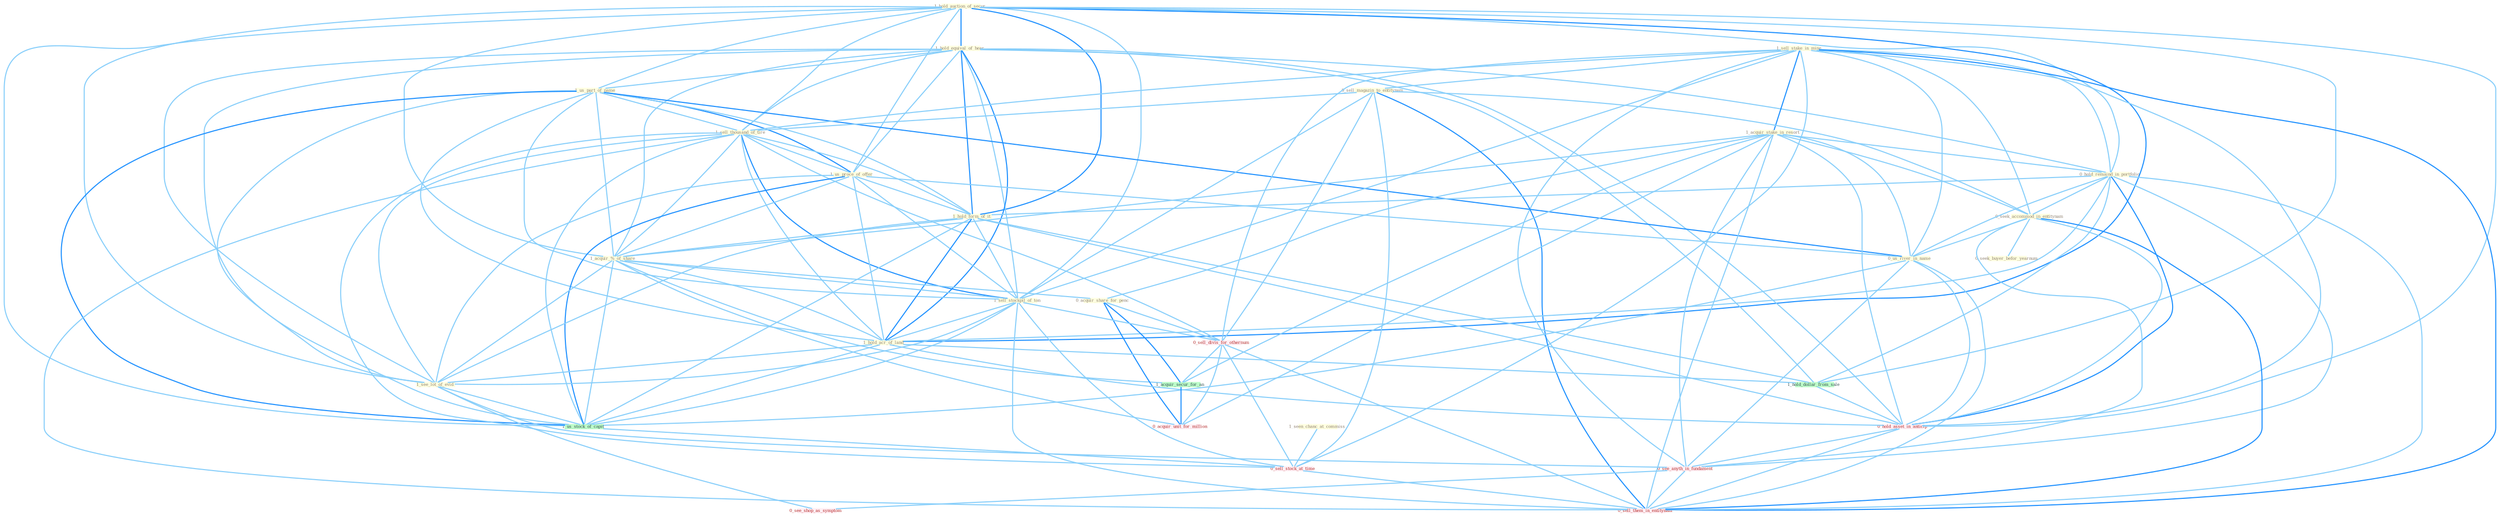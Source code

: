 Graph G{ 
    node
    [shape=polygon,style=filled,width=.5,height=.06,color="#BDFCC9",fixedsize=true,fontsize=4,
    fontcolor="#2f4f4f"];
    {node
    [color="#ffffe0", fontcolor="#8b7d6b"] "1_hold_auction_of_secur " "1_seen_chanc_at_commiss " "1_hold_equival_of_hear " "1_us_part_of_name " "1_sell_stake_in_mine " "0_sell_magazin_to_entitynam " "1_acquir_stake_in_resort " "0_hold_remaind_in_portfolio " "1_sell_thousand_of_tire " "1_us_proce_of_offer " "1_hold_form_of_it " "0_seek_accommod_in_entitynam " "1_acquir_%_of_share " "0_us_river_in_name " "0_acquir_share_for_penc " "1_sell_stockpil_of_ton " "0_seek_buyer_befor_yearnum " "1_hold_acr_of_land " "1_see_lot_of_evid "}
{node [color="#fff0f5", fontcolor="#b22222"] "0_sell_divis_for_othernum " "0_hold_asset_in_anticip " "0_sell_stock_at_time " "0_see_anyth_in_fundament " "0_acquir_unit_for_million " "0_see_shop_as_symptom " "0_sell_them_in_entitynam "}
edge [color="#B0E2FF"];

	"1_hold_auction_of_secur " -- "1_hold_equival_of_hear " [w="2", color="#1e90ff" , len=0.8];
	"1_hold_auction_of_secur " -- "1_us_part_of_name " [w="1", color="#87cefa" ];
	"1_hold_auction_of_secur " -- "0_hold_remaind_in_portfolio " [w="1", color="#87cefa" ];
	"1_hold_auction_of_secur " -- "1_sell_thousand_of_tire " [w="1", color="#87cefa" ];
	"1_hold_auction_of_secur " -- "1_us_proce_of_offer " [w="1", color="#87cefa" ];
	"1_hold_auction_of_secur " -- "1_hold_form_of_it " [w="2", color="#1e90ff" , len=0.8];
	"1_hold_auction_of_secur " -- "1_acquir_%_of_share " [w="1", color="#87cefa" ];
	"1_hold_auction_of_secur " -- "1_sell_stockpil_of_ton " [w="1", color="#87cefa" ];
	"1_hold_auction_of_secur " -- "1_hold_acr_of_land " [w="2", color="#1e90ff" , len=0.8];
	"1_hold_auction_of_secur " -- "1_see_lot_of_evid " [w="1", color="#87cefa" ];
	"1_hold_auction_of_secur " -- "1_us_stock_of_capit " [w="1", color="#87cefa" ];
	"1_hold_auction_of_secur " -- "1_hold_dollar_from_sale " [w="1", color="#87cefa" ];
	"1_hold_auction_of_secur " -- "0_hold_asset_in_anticip " [w="1", color="#87cefa" ];
	"1_seen_chanc_at_commiss " -- "0_sell_stock_at_time " [w="1", color="#87cefa" ];
	"1_hold_equival_of_hear " -- "1_us_part_of_name " [w="1", color="#87cefa" ];
	"1_hold_equival_of_hear " -- "0_hold_remaind_in_portfolio " [w="1", color="#87cefa" ];
	"1_hold_equival_of_hear " -- "1_sell_thousand_of_tire " [w="1", color="#87cefa" ];
	"1_hold_equival_of_hear " -- "1_us_proce_of_offer " [w="1", color="#87cefa" ];
	"1_hold_equival_of_hear " -- "1_hold_form_of_it " [w="2", color="#1e90ff" , len=0.8];
	"1_hold_equival_of_hear " -- "1_acquir_%_of_share " [w="1", color="#87cefa" ];
	"1_hold_equival_of_hear " -- "1_sell_stockpil_of_ton " [w="1", color="#87cefa" ];
	"1_hold_equival_of_hear " -- "1_hold_acr_of_land " [w="2", color="#1e90ff" , len=0.8];
	"1_hold_equival_of_hear " -- "1_see_lot_of_evid " [w="1", color="#87cefa" ];
	"1_hold_equival_of_hear " -- "1_us_stock_of_capit " [w="1", color="#87cefa" ];
	"1_hold_equival_of_hear " -- "1_hold_dollar_from_sale " [w="1", color="#87cefa" ];
	"1_hold_equival_of_hear " -- "0_hold_asset_in_anticip " [w="1", color="#87cefa" ];
	"1_us_part_of_name " -- "1_sell_thousand_of_tire " [w="1", color="#87cefa" ];
	"1_us_part_of_name " -- "1_us_proce_of_offer " [w="2", color="#1e90ff" , len=0.8];
	"1_us_part_of_name " -- "1_hold_form_of_it " [w="1", color="#87cefa" ];
	"1_us_part_of_name " -- "1_acquir_%_of_share " [w="1", color="#87cefa" ];
	"1_us_part_of_name " -- "0_us_river_in_name " [w="2", color="#1e90ff" , len=0.8];
	"1_us_part_of_name " -- "1_sell_stockpil_of_ton " [w="1", color="#87cefa" ];
	"1_us_part_of_name " -- "1_hold_acr_of_land " [w="1", color="#87cefa" ];
	"1_us_part_of_name " -- "1_see_lot_of_evid " [w="1", color="#87cefa" ];
	"1_us_part_of_name " -- "1_us_stock_of_capit " [w="2", color="#1e90ff" , len=0.8];
	"1_sell_stake_in_mine " -- "0_sell_magazin_to_entitynam " [w="1", color="#87cefa" ];
	"1_sell_stake_in_mine " -- "1_acquir_stake_in_resort " [w="2", color="#1e90ff" , len=0.8];
	"1_sell_stake_in_mine " -- "0_hold_remaind_in_portfolio " [w="1", color="#87cefa" ];
	"1_sell_stake_in_mine " -- "1_sell_thousand_of_tire " [w="1", color="#87cefa" ];
	"1_sell_stake_in_mine " -- "0_seek_accommod_in_entitynam " [w="1", color="#87cefa" ];
	"1_sell_stake_in_mine " -- "0_us_river_in_name " [w="1", color="#87cefa" ];
	"1_sell_stake_in_mine " -- "1_sell_stockpil_of_ton " [w="1", color="#87cefa" ];
	"1_sell_stake_in_mine " -- "0_sell_divis_for_othernum " [w="1", color="#87cefa" ];
	"1_sell_stake_in_mine " -- "0_hold_asset_in_anticip " [w="1", color="#87cefa" ];
	"1_sell_stake_in_mine " -- "0_sell_stock_at_time " [w="1", color="#87cefa" ];
	"1_sell_stake_in_mine " -- "0_see_anyth_in_fundament " [w="1", color="#87cefa" ];
	"1_sell_stake_in_mine " -- "0_sell_them_in_entitynam " [w="2", color="#1e90ff" , len=0.8];
	"0_sell_magazin_to_entitynam " -- "1_sell_thousand_of_tire " [w="1", color="#87cefa" ];
	"0_sell_magazin_to_entitynam " -- "0_seek_accommod_in_entitynam " [w="1", color="#87cefa" ];
	"0_sell_magazin_to_entitynam " -- "1_sell_stockpil_of_ton " [w="1", color="#87cefa" ];
	"0_sell_magazin_to_entitynam " -- "0_sell_divis_for_othernum " [w="1", color="#87cefa" ];
	"0_sell_magazin_to_entitynam " -- "0_sell_stock_at_time " [w="1", color="#87cefa" ];
	"0_sell_magazin_to_entitynam " -- "0_sell_them_in_entitynam " [w="2", color="#1e90ff" , len=0.8];
	"1_acquir_stake_in_resort " -- "0_hold_remaind_in_portfolio " [w="1", color="#87cefa" ];
	"1_acquir_stake_in_resort " -- "0_seek_accommod_in_entitynam " [w="1", color="#87cefa" ];
	"1_acquir_stake_in_resort " -- "1_acquir_%_of_share " [w="1", color="#87cefa" ];
	"1_acquir_stake_in_resort " -- "0_us_river_in_name " [w="1", color="#87cefa" ];
	"1_acquir_stake_in_resort " -- "0_acquir_share_for_penc " [w="1", color="#87cefa" ];
	"1_acquir_stake_in_resort " -- "1_acquir_secur_for_an " [w="1", color="#87cefa" ];
	"1_acquir_stake_in_resort " -- "0_hold_asset_in_anticip " [w="1", color="#87cefa" ];
	"1_acquir_stake_in_resort " -- "0_see_anyth_in_fundament " [w="1", color="#87cefa" ];
	"1_acquir_stake_in_resort " -- "0_acquir_unit_for_million " [w="1", color="#87cefa" ];
	"1_acquir_stake_in_resort " -- "0_sell_them_in_entitynam " [w="1", color="#87cefa" ];
	"0_hold_remaind_in_portfolio " -- "1_hold_form_of_it " [w="1", color="#87cefa" ];
	"0_hold_remaind_in_portfolio " -- "0_seek_accommod_in_entitynam " [w="1", color="#87cefa" ];
	"0_hold_remaind_in_portfolio " -- "0_us_river_in_name " [w="1", color="#87cefa" ];
	"0_hold_remaind_in_portfolio " -- "1_hold_acr_of_land " [w="1", color="#87cefa" ];
	"0_hold_remaind_in_portfolio " -- "1_hold_dollar_from_sale " [w="1", color="#87cefa" ];
	"0_hold_remaind_in_portfolio " -- "0_hold_asset_in_anticip " [w="2", color="#1e90ff" , len=0.8];
	"0_hold_remaind_in_portfolio " -- "0_see_anyth_in_fundament " [w="1", color="#87cefa" ];
	"0_hold_remaind_in_portfolio " -- "0_sell_them_in_entitynam " [w="1", color="#87cefa" ];
	"1_sell_thousand_of_tire " -- "1_us_proce_of_offer " [w="1", color="#87cefa" ];
	"1_sell_thousand_of_tire " -- "1_hold_form_of_it " [w="1", color="#87cefa" ];
	"1_sell_thousand_of_tire " -- "1_acquir_%_of_share " [w="1", color="#87cefa" ];
	"1_sell_thousand_of_tire " -- "1_sell_stockpil_of_ton " [w="2", color="#1e90ff" , len=0.8];
	"1_sell_thousand_of_tire " -- "1_hold_acr_of_land " [w="1", color="#87cefa" ];
	"1_sell_thousand_of_tire " -- "1_see_lot_of_evid " [w="1", color="#87cefa" ];
	"1_sell_thousand_of_tire " -- "0_sell_divis_for_othernum " [w="1", color="#87cefa" ];
	"1_sell_thousand_of_tire " -- "1_us_stock_of_capit " [w="1", color="#87cefa" ];
	"1_sell_thousand_of_tire " -- "0_sell_stock_at_time " [w="1", color="#87cefa" ];
	"1_sell_thousand_of_tire " -- "0_sell_them_in_entitynam " [w="1", color="#87cefa" ];
	"1_us_proce_of_offer " -- "1_hold_form_of_it " [w="1", color="#87cefa" ];
	"1_us_proce_of_offer " -- "1_acquir_%_of_share " [w="1", color="#87cefa" ];
	"1_us_proce_of_offer " -- "0_us_river_in_name " [w="1", color="#87cefa" ];
	"1_us_proce_of_offer " -- "1_sell_stockpil_of_ton " [w="1", color="#87cefa" ];
	"1_us_proce_of_offer " -- "1_hold_acr_of_land " [w="1", color="#87cefa" ];
	"1_us_proce_of_offer " -- "1_see_lot_of_evid " [w="1", color="#87cefa" ];
	"1_us_proce_of_offer " -- "1_us_stock_of_capit " [w="2", color="#1e90ff" , len=0.8];
	"1_hold_form_of_it " -- "1_acquir_%_of_share " [w="1", color="#87cefa" ];
	"1_hold_form_of_it " -- "1_sell_stockpil_of_ton " [w="1", color="#87cefa" ];
	"1_hold_form_of_it " -- "1_hold_acr_of_land " [w="2", color="#1e90ff" , len=0.8];
	"1_hold_form_of_it " -- "1_see_lot_of_evid " [w="1", color="#87cefa" ];
	"1_hold_form_of_it " -- "1_us_stock_of_capit " [w="1", color="#87cefa" ];
	"1_hold_form_of_it " -- "1_hold_dollar_from_sale " [w="1", color="#87cefa" ];
	"1_hold_form_of_it " -- "0_hold_asset_in_anticip " [w="1", color="#87cefa" ];
	"0_seek_accommod_in_entitynam " -- "0_us_river_in_name " [w="1", color="#87cefa" ];
	"0_seek_accommod_in_entitynam " -- "0_seek_buyer_befor_yearnum " [w="1", color="#87cefa" ];
	"0_seek_accommod_in_entitynam " -- "0_hold_asset_in_anticip " [w="1", color="#87cefa" ];
	"0_seek_accommod_in_entitynam " -- "0_see_anyth_in_fundament " [w="1", color="#87cefa" ];
	"0_seek_accommod_in_entitynam " -- "0_sell_them_in_entitynam " [w="2", color="#1e90ff" , len=0.8];
	"1_acquir_%_of_share " -- "0_acquir_share_for_penc " [w="1", color="#87cefa" ];
	"1_acquir_%_of_share " -- "1_sell_stockpil_of_ton " [w="1", color="#87cefa" ];
	"1_acquir_%_of_share " -- "1_hold_acr_of_land " [w="1", color="#87cefa" ];
	"1_acquir_%_of_share " -- "1_see_lot_of_evid " [w="1", color="#87cefa" ];
	"1_acquir_%_of_share " -- "1_acquir_secur_for_an " [w="1", color="#87cefa" ];
	"1_acquir_%_of_share " -- "1_us_stock_of_capit " [w="1", color="#87cefa" ];
	"1_acquir_%_of_share " -- "0_acquir_unit_for_million " [w="1", color="#87cefa" ];
	"0_us_river_in_name " -- "1_us_stock_of_capit " [w="1", color="#87cefa" ];
	"0_us_river_in_name " -- "0_hold_asset_in_anticip " [w="1", color="#87cefa" ];
	"0_us_river_in_name " -- "0_see_anyth_in_fundament " [w="1", color="#87cefa" ];
	"0_us_river_in_name " -- "0_sell_them_in_entitynam " [w="1", color="#87cefa" ];
	"0_acquir_share_for_penc " -- "0_sell_divis_for_othernum " [w="1", color="#87cefa" ];
	"0_acquir_share_for_penc " -- "1_acquir_secur_for_an " [w="2", color="#1e90ff" , len=0.8];
	"0_acquir_share_for_penc " -- "0_acquir_unit_for_million " [w="2", color="#1e90ff" , len=0.8];
	"1_sell_stockpil_of_ton " -- "1_hold_acr_of_land " [w="1", color="#87cefa" ];
	"1_sell_stockpil_of_ton " -- "1_see_lot_of_evid " [w="1", color="#87cefa" ];
	"1_sell_stockpil_of_ton " -- "0_sell_divis_for_othernum " [w="1", color="#87cefa" ];
	"1_sell_stockpil_of_ton " -- "1_us_stock_of_capit " [w="1", color="#87cefa" ];
	"1_sell_stockpil_of_ton " -- "0_sell_stock_at_time " [w="1", color="#87cefa" ];
	"1_sell_stockpil_of_ton " -- "0_sell_them_in_entitynam " [w="1", color="#87cefa" ];
	"1_hold_acr_of_land " -- "1_see_lot_of_evid " [w="1", color="#87cefa" ];
	"1_hold_acr_of_land " -- "1_us_stock_of_capit " [w="1", color="#87cefa" ];
	"1_hold_acr_of_land " -- "1_hold_dollar_from_sale " [w="1", color="#87cefa" ];
	"1_hold_acr_of_land " -- "0_hold_asset_in_anticip " [w="1", color="#87cefa" ];
	"1_see_lot_of_evid " -- "1_us_stock_of_capit " [w="1", color="#87cefa" ];
	"1_see_lot_of_evid " -- "0_see_anyth_in_fundament " [w="1", color="#87cefa" ];
	"1_see_lot_of_evid " -- "0_see_shop_as_symptom " [w="1", color="#87cefa" ];
	"0_sell_divis_for_othernum " -- "1_acquir_secur_for_an " [w="1", color="#87cefa" ];
	"0_sell_divis_for_othernum " -- "0_sell_stock_at_time " [w="1", color="#87cefa" ];
	"0_sell_divis_for_othernum " -- "0_acquir_unit_for_million " [w="1", color="#87cefa" ];
	"0_sell_divis_for_othernum " -- "0_sell_them_in_entitynam " [w="1", color="#87cefa" ];
	"1_acquir_secur_for_an " -- "0_acquir_unit_for_million " [w="2", color="#1e90ff" , len=0.8];
	"1_us_stock_of_capit " -- "0_sell_stock_at_time " [w="1", color="#87cefa" ];
	"1_hold_dollar_from_sale " -- "0_hold_asset_in_anticip " [w="1", color="#87cefa" ];
	"0_hold_asset_in_anticip " -- "0_see_anyth_in_fundament " [w="1", color="#87cefa" ];
	"0_hold_asset_in_anticip " -- "0_sell_them_in_entitynam " [w="1", color="#87cefa" ];
	"0_sell_stock_at_time " -- "0_sell_them_in_entitynam " [w="1", color="#87cefa" ];
	"0_see_anyth_in_fundament " -- "0_see_shop_as_symptom " [w="1", color="#87cefa" ];
	"0_see_anyth_in_fundament " -- "0_sell_them_in_entitynam " [w="1", color="#87cefa" ];
}